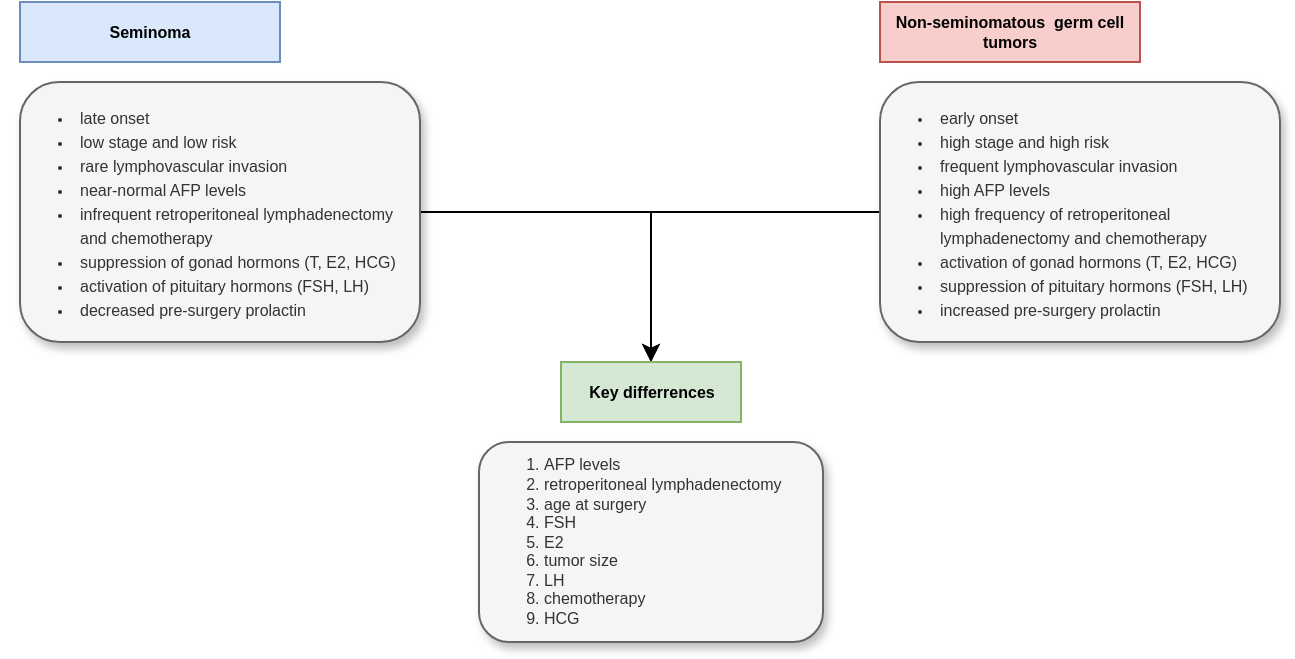 <mxfile version="20.8.10" type="device"><diagram name="Page-1" id="qTSUQmKmTncCvsPJRmZm"><mxGraphModel dx="810" dy="473" grid="1" gridSize="10" guides="1" tooltips="1" connect="1" arrows="1" fold="1" page="1" pageScale="1" pageWidth="690" pageHeight="980" math="0" shadow="0"><root><mxCell id="0"/><mxCell id="1" parent="0"/><mxCell id="n7G62Puxw6_LuCopCLMU-1" value="Seminoma" style="rounded=0;whiteSpace=wrap;html=1;fontSize=8;fontStyle=1;fillColor=#dae8fc;strokeColor=#6c8ebf;" parent="1" vertex="1"><mxGeometry x="30" y="20" width="130" height="30" as="geometry"/></mxCell><mxCell id="n7G62Puxw6_LuCopCLMU-2" value="Non-seminomatous&amp;nbsp;&amp;nbsp;germ cell tumors" style="rounded=0;whiteSpace=wrap;html=1;fontSize=8;fontStyle=1;fillColor=#f8cecc;strokeColor=#b85450;" parent="1" vertex="1"><mxGeometry x="460" y="20" width="130" height="30" as="geometry"/></mxCell><mxCell id="n7G62Puxw6_LuCopCLMU-22" style="edgeStyle=orthogonalEdgeStyle;rounded=0;orthogonalLoop=1;jettySize=auto;html=1;entryX=0.5;entryY=0;entryDx=0;entryDy=0;fontSize=8;" parent="1" source="n7G62Puxw6_LuCopCLMU-13" target="n7G62Puxw6_LuCopCLMU-16" edge="1"><mxGeometry relative="1" as="geometry"/></mxCell><mxCell id="n7G62Puxw6_LuCopCLMU-13" value="&lt;ul style=&quot;line-height: 150%;&quot;&gt;&lt;li&gt;early onset&lt;/li&gt;&lt;li&gt;high stage and high risk&amp;nbsp;&lt;/li&gt;&lt;li&gt;&lt;span style=&quot;background-color: initial;&quot;&gt;frequent lymphovascular invasion&lt;/span&gt;&lt;br&gt;&lt;/li&gt;&lt;li&gt;&lt;span style=&quot;background-color: initial;&quot;&gt;high AFP levels&lt;/span&gt;&lt;br&gt;&lt;/li&gt;&lt;li&gt;&lt;span style=&quot;background-color: initial;&quot;&gt;high frequency of retroperitoneal lymphadenectomy and chemotherapy&lt;/span&gt;&lt;br&gt;&lt;/li&gt;&lt;li&gt;activation of gonad hormons (T, E2, HCG)&lt;/li&gt;&lt;li&gt;suppression of pituitary hormons (FSH, LH)&lt;/li&gt;&lt;li&gt;increased pre-surgery prolactin&lt;/li&gt;&lt;/ul&gt;" style="rounded=1;whiteSpace=wrap;html=1;fontSize=8;verticalAlign=top;align=left;spacing=0;spacingLeft=-10;shadow=1;fillColor=#f5f5f5;fontColor=#333333;strokeColor=#666666;" parent="1" vertex="1"><mxGeometry x="460" y="60" width="200" height="130" as="geometry"/></mxCell><mxCell id="n7G62Puxw6_LuCopCLMU-23" style="edgeStyle=orthogonalEdgeStyle;rounded=0;orthogonalLoop=1;jettySize=auto;html=1;entryX=0.5;entryY=0;entryDx=0;entryDy=0;fontSize=8;" parent="1" source="n7G62Puxw6_LuCopCLMU-14" target="n7G62Puxw6_LuCopCLMU-16" edge="1"><mxGeometry relative="1" as="geometry"/></mxCell><mxCell id="n7G62Puxw6_LuCopCLMU-14" value="&lt;ul style=&quot;line-height: 150%;&quot;&gt;&lt;li&gt;late onset&lt;/li&gt;&lt;li&gt;low stage and low risk&amp;nbsp;&lt;/li&gt;&lt;li&gt;&lt;span style=&quot;background-color: initial;&quot;&gt;rare lymphovascular invasion&lt;/span&gt;&lt;br&gt;&lt;/li&gt;&lt;li&gt;&lt;span style=&quot;background-color: initial;&quot;&gt;near-normal AFP levels&lt;/span&gt;&lt;br&gt;&lt;/li&gt;&lt;li&gt;&lt;span style=&quot;background-color: initial;&quot;&gt;infrequent retroperitoneal lymphadenectomy and chemotherapy&lt;/span&gt;&lt;br&gt;&lt;/li&gt;&lt;li&gt;suppression of gonad hormons (T, E2, HCG)&lt;/li&gt;&lt;li&gt;activation of pituitary hormons (FSH, LH)&lt;/li&gt;&lt;li&gt;decreased pre-surgery prolactin&lt;/li&gt;&lt;/ul&gt;" style="rounded=1;whiteSpace=wrap;html=1;fontSize=8;verticalAlign=top;align=left;spacing=0;spacingLeft=-10;glass=0;shadow=1;fillColor=#f5f5f5;fontColor=#333333;strokeColor=#666666;" parent="1" vertex="1"><mxGeometry x="30" y="60" width="200" height="130" as="geometry"/></mxCell><mxCell id="n7G62Puxw6_LuCopCLMU-16" value="Key differrences" style="rounded=0;whiteSpace=wrap;html=1;fontSize=8;fontStyle=1;fillColor=#d5e8d4;strokeColor=#82b366;" parent="1" vertex="1"><mxGeometry x="300.5" y="200" width="90" height="30" as="geometry"/></mxCell><mxCell id="n7G62Puxw6_LuCopCLMU-17" value="&lt;ol&gt;&lt;li&gt;AFP levels&lt;/li&gt;&lt;li&gt;retroperitoneal lymphadenectomy&lt;br&gt;&lt;/li&gt;&lt;li&gt;age at surgery&lt;/li&gt;&lt;li&gt;FSH&lt;/li&gt;&lt;li&gt;E2&lt;/li&gt;&lt;li&gt;tumor size&lt;/li&gt;&lt;li&gt;LH&lt;/li&gt;&lt;li&gt;chemotherapy&lt;/li&gt;&lt;li&gt;HCG&lt;/li&gt;&lt;/ol&gt;" style="rounded=1;whiteSpace=wrap;html=1;shadow=1;glass=0;fontSize=8;align=left;spacingLeft=-10;fillColor=#f5f5f5;fontColor=#333333;strokeColor=#666666;" parent="1" vertex="1"><mxGeometry x="259.5" y="240" width="172" height="100" as="geometry"/></mxCell></root></mxGraphModel></diagram></mxfile>